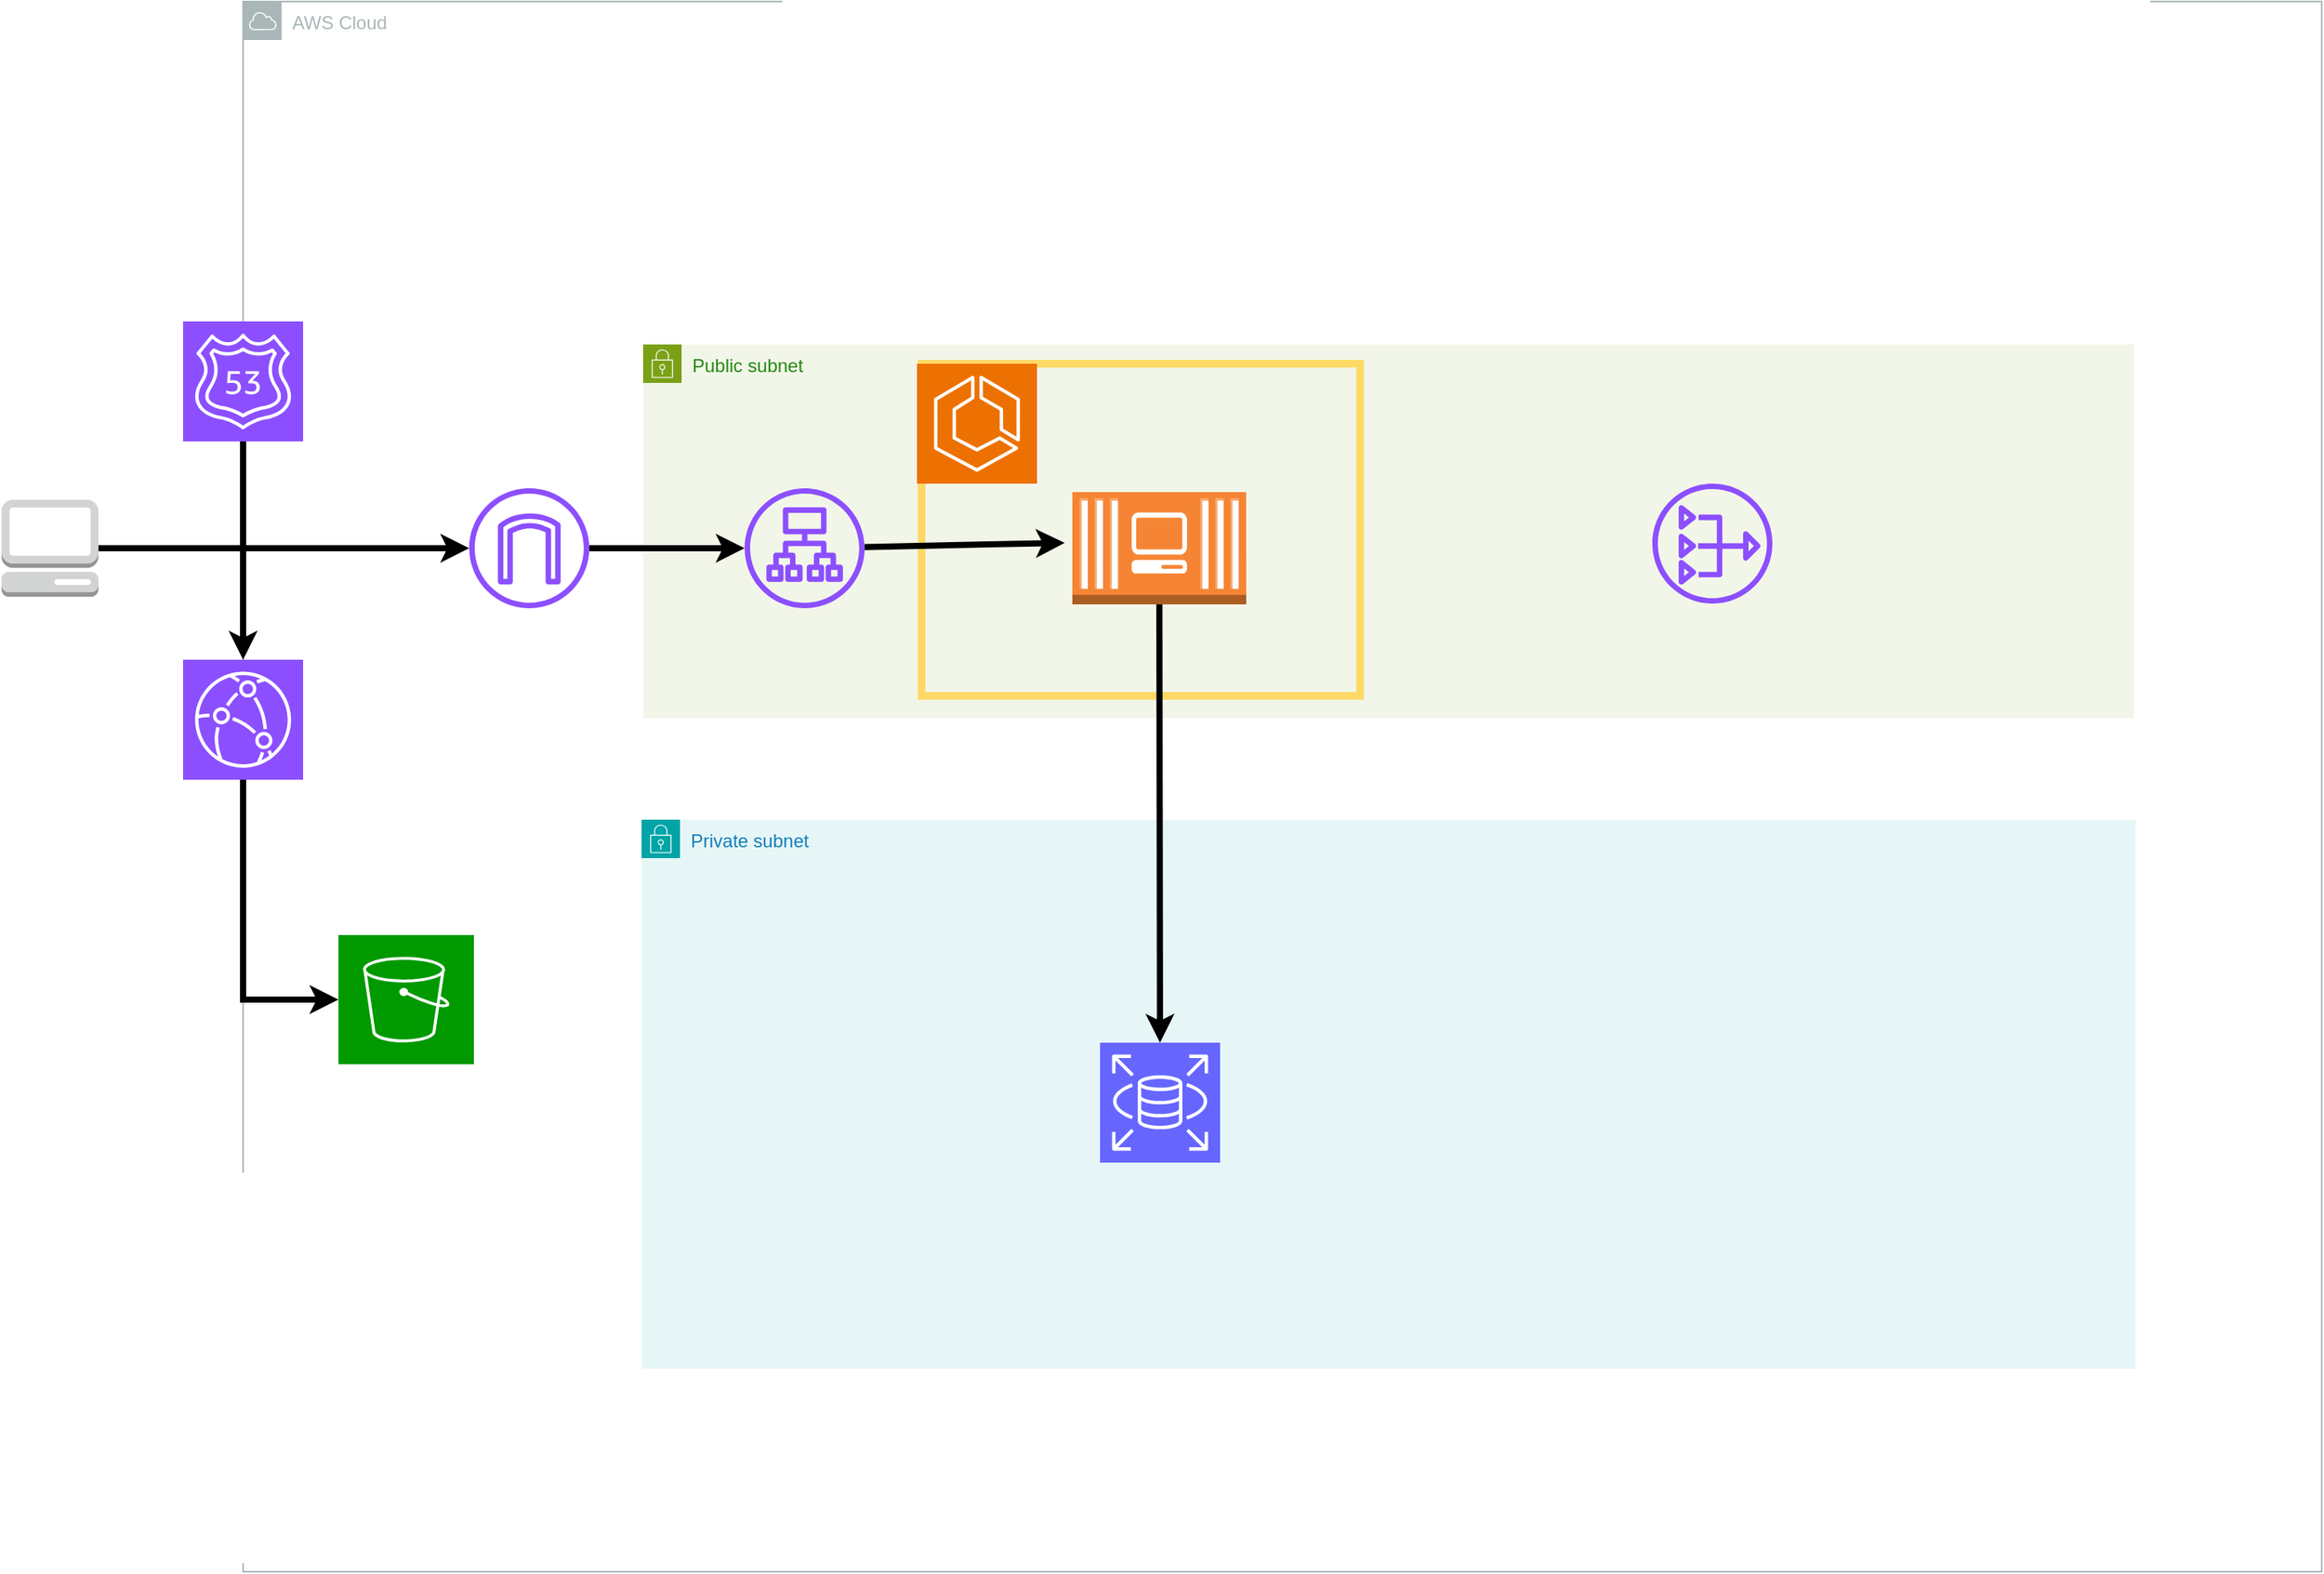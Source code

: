<mxfile version="26.0.16">
  <diagram id="Ht1M8jgEwFfnCIfOTk4-" name="Page-1">
    <mxGraphModel dx="2254" dy="1257" grid="0" gridSize="28" guides="1" tooltips="1" connect="0" arrows="0" fold="1" page="1" pageScale="1" pageWidth="827" pageHeight="1169" background="none" math="0" shadow="0">
      <root>
        <mxCell id="0" />
        <mxCell id="1" parent="0" />
        <object label="AWSCLOUD" AWS="" id="H83YMFemYhTHk2rvLG6M-8">
          <mxCell style="locked=1;" parent="0" />
        </object>
        <mxCell id="H83YMFemYhTHk2rvLG6M-18" value="AWS Cloud" style="sketch=0;outlineConnect=0;gradientColor=none;html=1;whiteSpace=wrap;fontSize=12;fontStyle=0;shape=mxgraph.aws4.group;grIcon=mxgraph.aws4.group_aws_cloud;strokeColor=#AAB7B8;fillColor=none;verticalAlign=top;align=left;spacingLeft=30;fontColor=#AAB7B8;dashed=0;" vertex="1" parent="H83YMFemYhTHk2rvLG6M-8">
          <mxGeometry x="182" y="118" width="1351" height="1021" as="geometry" />
        </mxCell>
        <mxCell id="H83YMFemYhTHk2rvLG6M-10" value="AZ" style="locked=1;" parent="0" />
        <mxCell id="H83YMFemYhTHk2rvLG6M-11" value="サブネット" style="locked=1;" parent="0" />
        <mxCell id="H83YMFemYhTHk2rvLG6M-20" value="Public subnet" style="points=[[0,0],[0.25,0],[0.5,0],[0.75,0],[1,0],[1,0.25],[1,0.5],[1,0.75],[1,1],[0.75,1],[0.5,1],[0.25,1],[0,1],[0,0.75],[0,0.5],[0,0.25]];outlineConnect=0;gradientColor=none;html=1;whiteSpace=wrap;fontSize=12;fontStyle=0;container=1;pointerEvents=0;collapsible=0;recursiveResize=0;shape=mxgraph.aws4.group;grIcon=mxgraph.aws4.group_security_group;grStroke=0;strokeColor=#7AA116;fillColor=#F2F6E8;verticalAlign=top;align=left;spacingLeft=30;fontColor=#248814;dashed=0;" vertex="1" parent="H83YMFemYhTHk2rvLG6M-11">
          <mxGeometry x="442" y="341" width="969" height="243" as="geometry" />
        </mxCell>
        <mxCell id="H83YMFemYhTHk2rvLG6M-21" value="Private subnet" style="points=[[0,0],[0.25,0],[0.5,0],[0.75,0],[1,0],[1,0.25],[1,0.5],[1,0.75],[1,1],[0.75,1],[0.5,1],[0.25,1],[0,1],[0,0.75],[0,0.5],[0,0.25]];outlineConnect=0;gradientColor=none;html=1;whiteSpace=wrap;fontSize=12;fontStyle=0;container=1;pointerEvents=0;collapsible=0;recursiveResize=0;shape=mxgraph.aws4.group;grIcon=mxgraph.aws4.group_security_group;grStroke=0;strokeColor=#00A4A6;fillColor=#E6F6F7;verticalAlign=top;align=left;spacingLeft=30;fontColor=#147EBA;dashed=0;" vertex="1" parent="H83YMFemYhTHk2rvLG6M-11">
          <mxGeometry x="441" y="650" width="971" height="357" as="geometry" />
        </mxCell>
        <mxCell id="H83YMFemYhTHk2rvLG6M-53" value="" style="rounded=0;whiteSpace=wrap;html=1;fillColor=none;strokeWidth=5;strokeColor=#FFD966;" vertex="1" parent="H83YMFemYhTHk2rvLG6M-11">
          <mxGeometry x="623" y="353.5" width="285" height="216" as="geometry" />
        </mxCell>
        <mxCell id="H83YMFemYhTHk2rvLG6M-12" value="VPC" style="locked=1;" parent="0" visible="0" />
        <mxCell id="H83YMFemYhTHk2rvLG6M-19" value="VPC" style="sketch=0;outlineConnect=0;gradientColor=none;html=1;whiteSpace=wrap;fontSize=12;fontStyle=0;shape=mxgraph.aws4.group;grIcon=mxgraph.aws4.group_vpc;strokeColor=#879196;fillColor=none;verticalAlign=top;align=left;spacingLeft=30;fontColor=#879196;dashed=0;" vertex="1" parent="H83YMFemYhTHk2rvLG6M-12">
          <mxGeometry x="370" y="287" width="1103" height="825" as="geometry" />
        </mxCell>
        <mxCell id="H83YMFemYhTHk2rvLG6M-24" value="インスタンス" parent="0" />
        <mxCell id="H83YMFemYhTHk2rvLG6M-25" value="" style="outlineConnect=0;dashed=0;verticalLabelPosition=bottom;verticalAlign=top;align=center;html=1;shape=mxgraph.aws3.management_console;fillColor=#D2D3D3;gradientColor=none;" vertex="1" parent="H83YMFemYhTHk2rvLG6M-24">
          <mxGeometry x="25" y="442" width="63" height="63" as="geometry" />
        </mxCell>
        <mxCell id="H83YMFemYhTHk2rvLG6M-26" value="" style="sketch=0;points=[[0,0,0],[0.25,0,0],[0.5,0,0],[0.75,0,0],[1,0,0],[0,1,0],[0.25,1,0],[0.5,1,0],[0.75,1,0],[1,1,0],[0,0.25,0],[0,0.5,0],[0,0.75,0],[1,0.25,0],[1,0.5,0],[1,0.75,0]];outlineConnect=0;fontColor=#232F3E;fillColor=#8C4FFF;strokeColor=#ffffff;dashed=0;verticalLabelPosition=bottom;verticalAlign=top;align=center;html=1;fontSize=12;fontStyle=0;aspect=fixed;shape=mxgraph.aws4.resourceIcon;resIcon=mxgraph.aws4.route_53;" vertex="1" parent="H83YMFemYhTHk2rvLG6M-24">
          <mxGeometry x="143" y="326" width="78" height="78" as="geometry" />
        </mxCell>
        <mxCell id="H83YMFemYhTHk2rvLG6M-29" value="" style="endArrow=classic;html=1;rounded=0;strokeWidth=4;" edge="1" parent="H83YMFemYhTHk2rvLG6M-24" source="H83YMFemYhTHk2rvLG6M-25" target="H83YMFemYhTHk2rvLG6M-30">
          <mxGeometry width="50" height="50" relative="1" as="geometry">
            <mxPoint x="823" y="-67" as="sourcePoint" />
            <mxPoint x="825.25" y="110" as="targetPoint" />
          </mxGeometry>
        </mxCell>
        <mxCell id="H83YMFemYhTHk2rvLG6M-30" value="" style="sketch=0;outlineConnect=0;fontColor=#232F3E;gradientColor=none;fillColor=#8C4FFF;strokeColor=none;dashed=0;verticalLabelPosition=bottom;verticalAlign=top;align=center;html=1;fontSize=12;fontStyle=0;aspect=fixed;pointerEvents=1;shape=mxgraph.aws4.internet_gateway;" vertex="1" parent="H83YMFemYhTHk2rvLG6M-24">
          <mxGeometry x="329" y="434.5" width="78" height="78" as="geometry" />
        </mxCell>
        <mxCell id="H83YMFemYhTHk2rvLG6M-33" value="" style="endArrow=classic;html=1;rounded=0;strokeWidth=4;" edge="1" parent="H83YMFemYhTHk2rvLG6M-24" source="H83YMFemYhTHk2rvLG6M-26" target="H83YMFemYhTHk2rvLG6M-34">
          <mxGeometry width="50" height="50" relative="1" as="geometry">
            <mxPoint x="178" y="414" as="sourcePoint" />
            <mxPoint x="1033" y="27" as="targetPoint" />
          </mxGeometry>
        </mxCell>
        <mxCell id="H83YMFemYhTHk2rvLG6M-34" value="" style="sketch=0;points=[[0,0,0],[0.25,0,0],[0.5,0,0],[0.75,0,0],[1,0,0],[0,1,0],[0.25,1,0],[0.5,1,0],[0.75,1,0],[1,1,0],[0,0.25,0],[0,0.5,0],[0,0.75,0],[1,0.25,0],[1,0.5,0],[1,0.75,0]];outlineConnect=0;fontColor=#232F3E;fillColor=#8C4FFF;strokeColor=#ffffff;dashed=0;verticalLabelPosition=bottom;verticalAlign=top;align=center;html=1;fontSize=12;fontStyle=0;aspect=fixed;shape=mxgraph.aws4.resourceIcon;resIcon=mxgraph.aws4.cloudfront;" vertex="1" parent="H83YMFemYhTHk2rvLG6M-24">
          <mxGeometry x="143" y="546.0" width="78" height="78" as="geometry" />
        </mxCell>
        <mxCell id="H83YMFemYhTHk2rvLG6M-35" value="" style="sketch=0;pointerEvents=1;shadow=0;dashed=0;html=1;strokeColor=none;fillColor=#009900;labelPosition=center;verticalLabelPosition=bottom;verticalAlign=top;align=center;outlineConnect=0;shape=mxgraph.veeam2.aws_s3;" vertex="1" parent="H83YMFemYhTHk2rvLG6M-24">
          <mxGeometry x="244" y="725" width="88" height="84" as="geometry" />
        </mxCell>
        <mxCell id="H83YMFemYhTHk2rvLG6M-44" value="" style="endArrow=classic;html=1;rounded=0;strokeWidth=4;" edge="1" parent="H83YMFemYhTHk2rvLG6M-24" source="H83YMFemYhTHk2rvLG6M-34" target="H83YMFemYhTHk2rvLG6M-35">
          <mxGeometry width="50" height="50" relative="1" as="geometry">
            <mxPoint x="81" y="826" as="sourcePoint" />
            <mxPoint x="182" y="546" as="targetPoint" />
            <Array as="points">
              <mxPoint x="182" y="767" />
            </Array>
          </mxGeometry>
        </mxCell>
        <mxCell id="H83YMFemYhTHk2rvLG6M-47" value="" style="sketch=0;outlineConnect=0;fontColor=#232F3E;gradientColor=none;fillColor=#8C4FFF;strokeColor=none;dashed=0;verticalLabelPosition=bottom;verticalAlign=top;align=center;html=1;fontSize=12;fontStyle=0;aspect=fixed;pointerEvents=1;shape=mxgraph.aws4.nat_gateway;" vertex="1" parent="H83YMFemYhTHk2rvLG6M-24">
          <mxGeometry x="1098" y="431.5" width="78" height="78" as="geometry" />
        </mxCell>
        <mxCell id="H83YMFemYhTHk2rvLG6M-48" value="" style="sketch=0;outlineConnect=0;fontColor=#232F3E;gradientColor=none;fillColor=#8C4FFF;strokeColor=none;dashed=0;verticalLabelPosition=bottom;verticalAlign=top;align=center;html=1;fontSize=12;fontStyle=0;aspect=fixed;pointerEvents=1;shape=mxgraph.aws4.application_load_balancer;" vertex="1" parent="H83YMFemYhTHk2rvLG6M-24">
          <mxGeometry x="508" y="434.5" width="78" height="78" as="geometry" />
        </mxCell>
        <mxCell id="H83YMFemYhTHk2rvLG6M-49" value="" style="sketch=0;points=[[0,0,0],[0.25,0,0],[0.5,0,0],[0.75,0,0],[1,0,0],[0,1,0],[0.25,1,0],[0.5,1,0],[0.75,1,0],[1,1,0],[0,0.25,0],[0,0.5,0],[0,0.75,0],[1,0.25,0],[1,0.5,0],[1,0.75,0]];outlineConnect=0;fontColor=#232F3E;fillColor=#ED7100;strokeColor=#ffffff;dashed=0;verticalLabelPosition=bottom;verticalAlign=top;align=center;html=1;fontSize=12;fontStyle=0;aspect=fixed;shape=mxgraph.aws4.resourceIcon;resIcon=mxgraph.aws4.ecs;" vertex="1" parent="H83YMFemYhTHk2rvLG6M-24">
          <mxGeometry x="620" y="353.5" width="78" height="78" as="geometry" />
        </mxCell>
        <mxCell id="H83YMFemYhTHk2rvLG6M-55" value="" style="outlineConnect=0;dashed=0;verticalLabelPosition=bottom;verticalAlign=top;align=center;html=1;shape=mxgraph.aws3.ec2_compute_container_3;fillColor=#F58534;gradientColor=none;" vertex="1" parent="H83YMFemYhTHk2rvLG6M-24">
          <mxGeometry x="721" y="437" width="113" height="73" as="geometry" />
        </mxCell>
        <mxCell id="H83YMFemYhTHk2rvLG6M-56" value="" style="endArrow=classic;html=1;rounded=0;strokeWidth=4;" edge="1" parent="H83YMFemYhTHk2rvLG6M-24" source="H83YMFemYhTHk2rvLG6M-30" target="H83YMFemYhTHk2rvLG6M-48">
          <mxGeometry width="50" height="50" relative="1" as="geometry">
            <mxPoint x="407" y="476.5" as="sourcePoint" />
            <mxPoint x="648" y="476.5" as="targetPoint" />
          </mxGeometry>
        </mxCell>
        <mxCell id="H83YMFemYhTHk2rvLG6M-57" value="" style="endArrow=classic;html=1;rounded=0;strokeWidth=4;" edge="1" parent="H83YMFemYhTHk2rvLG6M-24" source="H83YMFemYhTHk2rvLG6M-48">
          <mxGeometry width="50" height="50" relative="1" as="geometry">
            <mxPoint x="597" y="469.57" as="sourcePoint" />
            <mxPoint x="716" y="470" as="targetPoint" />
          </mxGeometry>
        </mxCell>
        <mxCell id="H83YMFemYhTHk2rvLG6M-58" value="" style="sketch=0;points=[[0,0,0],[0.25,0,0],[0.5,0,0],[0.75,0,0],[1,0,0],[0,1,0],[0.25,1,0],[0.5,1,0],[0.75,1,0],[1,1,0],[0,0.25,0],[0,0.5,0],[0,0.75,0],[1,0.25,0],[1,0.5,0],[1,0.75,0]];outlineConnect=0;fontColor=#232F3E;fillColor=#6666FF;strokeColor=#ffffff;dashed=0;verticalLabelPosition=bottom;verticalAlign=top;align=center;html=1;fontSize=12;fontStyle=0;aspect=fixed;shape=mxgraph.aws4.resourceIcon;resIcon=mxgraph.aws4.rds;" vertex="1" parent="H83YMFemYhTHk2rvLG6M-24">
          <mxGeometry x="739" y="795" width="78" height="78" as="geometry" />
        </mxCell>
        <mxCell id="H83YMFemYhTHk2rvLG6M-59" value="" style="endArrow=classic;html=1;rounded=0;strokeWidth=4;" edge="1" parent="H83YMFemYhTHk2rvLG6M-24" source="H83YMFemYhTHk2rvLG6M-55" target="H83YMFemYhTHk2rvLG6M-58">
          <mxGeometry width="50" height="50" relative="1" as="geometry">
            <mxPoint x="869" y="672.5" as="sourcePoint" />
            <mxPoint x="1110" y="672.5" as="targetPoint" />
          </mxGeometry>
        </mxCell>
      </root>
    </mxGraphModel>
  </diagram>
</mxfile>
